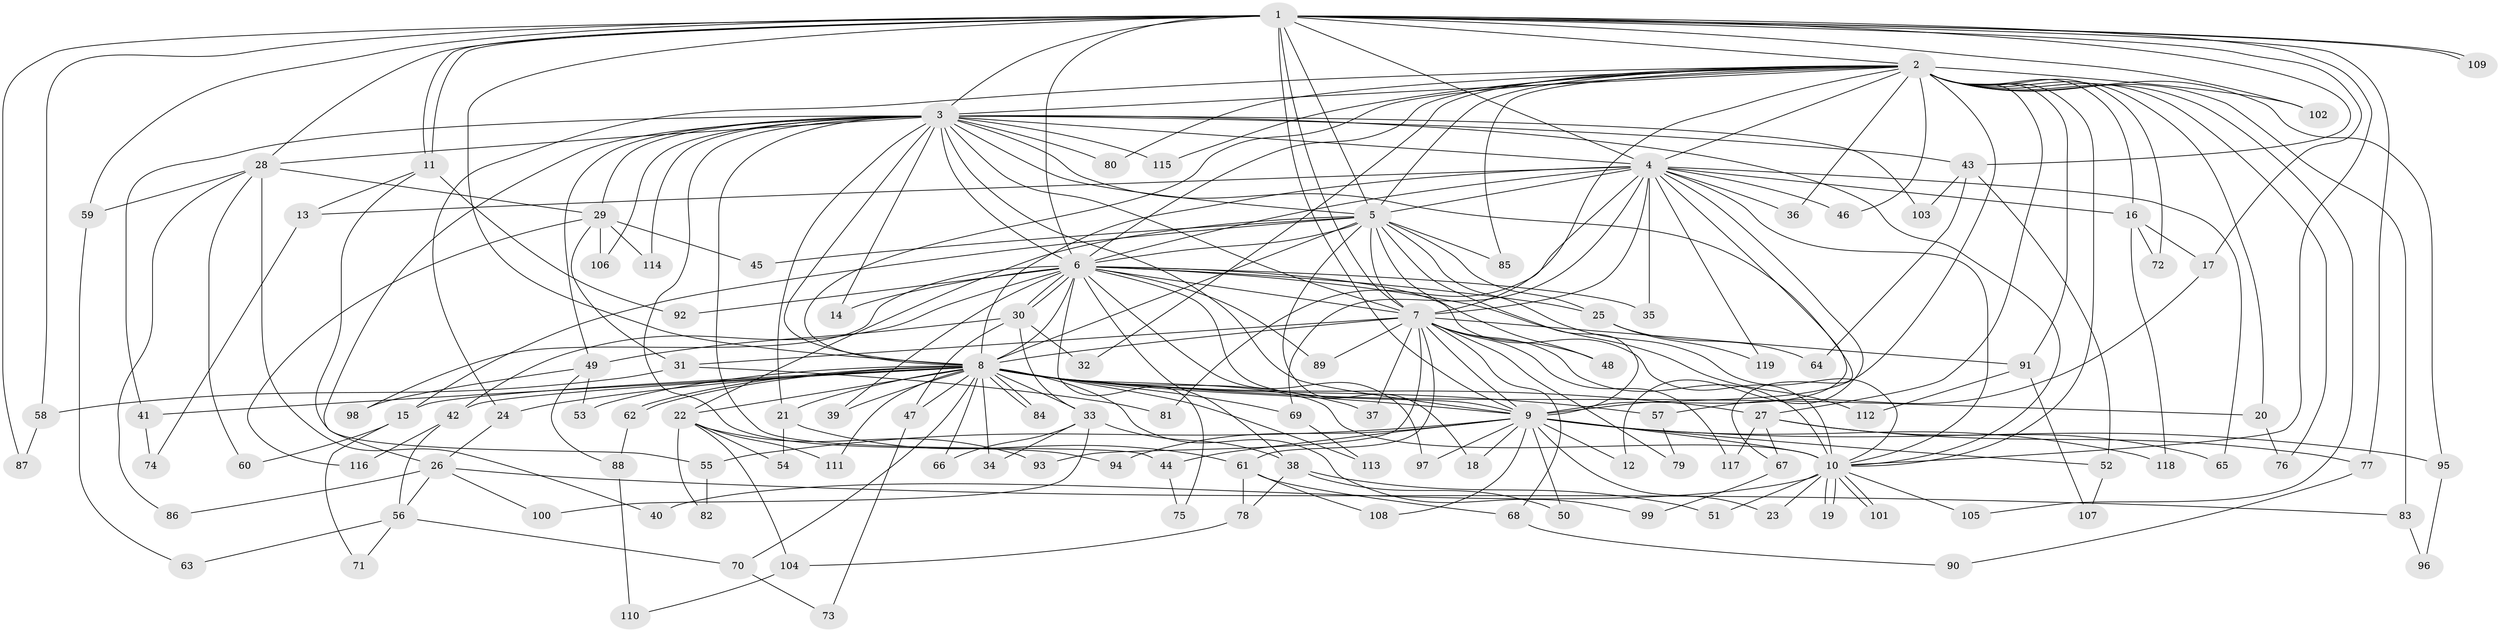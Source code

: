 // Generated by graph-tools (version 1.1) at 2025/45/03/09/25 04:45:56]
// undirected, 119 vertices, 263 edges
graph export_dot {
graph [start="1"]
  node [color=gray90,style=filled];
  1;
  2;
  3;
  4;
  5;
  6;
  7;
  8;
  9;
  10;
  11;
  12;
  13;
  14;
  15;
  16;
  17;
  18;
  19;
  20;
  21;
  22;
  23;
  24;
  25;
  26;
  27;
  28;
  29;
  30;
  31;
  32;
  33;
  34;
  35;
  36;
  37;
  38;
  39;
  40;
  41;
  42;
  43;
  44;
  45;
  46;
  47;
  48;
  49;
  50;
  51;
  52;
  53;
  54;
  55;
  56;
  57;
  58;
  59;
  60;
  61;
  62;
  63;
  64;
  65;
  66;
  67;
  68;
  69;
  70;
  71;
  72;
  73;
  74;
  75;
  76;
  77;
  78;
  79;
  80;
  81;
  82;
  83;
  84;
  85;
  86;
  87;
  88;
  89;
  90;
  91;
  92;
  93;
  94;
  95;
  96;
  97;
  98;
  99;
  100;
  101;
  102;
  103;
  104;
  105;
  106;
  107;
  108;
  109;
  110;
  111;
  112;
  113;
  114;
  115;
  116;
  117;
  118;
  119;
  1 -- 2;
  1 -- 3;
  1 -- 4;
  1 -- 5;
  1 -- 6;
  1 -- 7;
  1 -- 8;
  1 -- 9;
  1 -- 10;
  1 -- 11;
  1 -- 11;
  1 -- 17;
  1 -- 28;
  1 -- 43;
  1 -- 58;
  1 -- 59;
  1 -- 77;
  1 -- 87;
  1 -- 102;
  1 -- 109;
  1 -- 109;
  2 -- 3;
  2 -- 4;
  2 -- 5;
  2 -- 6;
  2 -- 7;
  2 -- 8;
  2 -- 9;
  2 -- 10;
  2 -- 16;
  2 -- 20;
  2 -- 24;
  2 -- 27;
  2 -- 32;
  2 -- 36;
  2 -- 46;
  2 -- 72;
  2 -- 76;
  2 -- 80;
  2 -- 83;
  2 -- 85;
  2 -- 91;
  2 -- 95;
  2 -- 102;
  2 -- 105;
  2 -- 115;
  3 -- 4;
  3 -- 5;
  3 -- 6;
  3 -- 7;
  3 -- 8;
  3 -- 9;
  3 -- 10;
  3 -- 14;
  3 -- 21;
  3 -- 26;
  3 -- 28;
  3 -- 29;
  3 -- 41;
  3 -- 43;
  3 -- 44;
  3 -- 49;
  3 -- 67;
  3 -- 80;
  3 -- 94;
  3 -- 103;
  3 -- 106;
  3 -- 114;
  3 -- 115;
  4 -- 5;
  4 -- 6;
  4 -- 7;
  4 -- 8;
  4 -- 9;
  4 -- 10;
  4 -- 12;
  4 -- 13;
  4 -- 16;
  4 -- 35;
  4 -- 36;
  4 -- 46;
  4 -- 65;
  4 -- 69;
  4 -- 81;
  4 -- 119;
  5 -- 6;
  5 -- 7;
  5 -- 8;
  5 -- 9;
  5 -- 10;
  5 -- 15;
  5 -- 18;
  5 -- 22;
  5 -- 25;
  5 -- 45;
  5 -- 48;
  5 -- 85;
  6 -- 7;
  6 -- 8;
  6 -- 9;
  6 -- 10;
  6 -- 14;
  6 -- 25;
  6 -- 30;
  6 -- 30;
  6 -- 35;
  6 -- 38;
  6 -- 39;
  6 -- 42;
  6 -- 75;
  6 -- 89;
  6 -- 92;
  6 -- 97;
  6 -- 98;
  6 -- 112;
  7 -- 8;
  7 -- 9;
  7 -- 10;
  7 -- 31;
  7 -- 37;
  7 -- 48;
  7 -- 61;
  7 -- 68;
  7 -- 79;
  7 -- 89;
  7 -- 91;
  7 -- 93;
  7 -- 117;
  8 -- 9;
  8 -- 10;
  8 -- 15;
  8 -- 20;
  8 -- 21;
  8 -- 22;
  8 -- 24;
  8 -- 27;
  8 -- 33;
  8 -- 34;
  8 -- 37;
  8 -- 39;
  8 -- 41;
  8 -- 42;
  8 -- 47;
  8 -- 53;
  8 -- 57;
  8 -- 62;
  8 -- 62;
  8 -- 66;
  8 -- 69;
  8 -- 70;
  8 -- 84;
  8 -- 84;
  8 -- 99;
  8 -- 111;
  8 -- 113;
  9 -- 10;
  9 -- 12;
  9 -- 18;
  9 -- 23;
  9 -- 44;
  9 -- 50;
  9 -- 52;
  9 -- 55;
  9 -- 94;
  9 -- 95;
  9 -- 97;
  9 -- 108;
  9 -- 118;
  10 -- 19;
  10 -- 19;
  10 -- 23;
  10 -- 40;
  10 -- 51;
  10 -- 101;
  10 -- 101;
  10 -- 105;
  11 -- 13;
  11 -- 55;
  11 -- 92;
  13 -- 74;
  15 -- 60;
  15 -- 71;
  16 -- 17;
  16 -- 72;
  16 -- 118;
  17 -- 57;
  20 -- 76;
  21 -- 54;
  21 -- 61;
  22 -- 54;
  22 -- 82;
  22 -- 93;
  22 -- 104;
  22 -- 111;
  24 -- 26;
  25 -- 64;
  25 -- 119;
  26 -- 56;
  26 -- 83;
  26 -- 86;
  26 -- 100;
  27 -- 65;
  27 -- 67;
  27 -- 77;
  27 -- 117;
  28 -- 29;
  28 -- 40;
  28 -- 59;
  28 -- 60;
  28 -- 86;
  29 -- 31;
  29 -- 45;
  29 -- 106;
  29 -- 114;
  29 -- 116;
  30 -- 32;
  30 -- 33;
  30 -- 47;
  30 -- 49;
  31 -- 58;
  31 -- 81;
  33 -- 34;
  33 -- 38;
  33 -- 66;
  33 -- 100;
  38 -- 50;
  38 -- 51;
  38 -- 78;
  41 -- 74;
  42 -- 56;
  42 -- 116;
  43 -- 52;
  43 -- 64;
  43 -- 103;
  44 -- 75;
  47 -- 73;
  49 -- 53;
  49 -- 88;
  49 -- 98;
  52 -- 107;
  55 -- 82;
  56 -- 63;
  56 -- 70;
  56 -- 71;
  57 -- 79;
  58 -- 87;
  59 -- 63;
  61 -- 68;
  61 -- 78;
  61 -- 108;
  62 -- 88;
  67 -- 99;
  68 -- 90;
  69 -- 113;
  70 -- 73;
  77 -- 90;
  78 -- 104;
  83 -- 96;
  88 -- 110;
  91 -- 107;
  91 -- 112;
  95 -- 96;
  104 -- 110;
}
